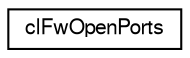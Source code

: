 digraph G
{
  edge [fontname="FreeSans",fontsize="10",labelfontname="FreeSans",labelfontsize="10"];
  node [fontname="FreeSans",fontsize="10",shape=record];
  rankdir=LR;
  Node1 [label="clFwOpenPorts",height=0.2,width=0.4,color="black", fillcolor="white", style="filled",URL="$classcl_fw_open_ports.html"];
}
